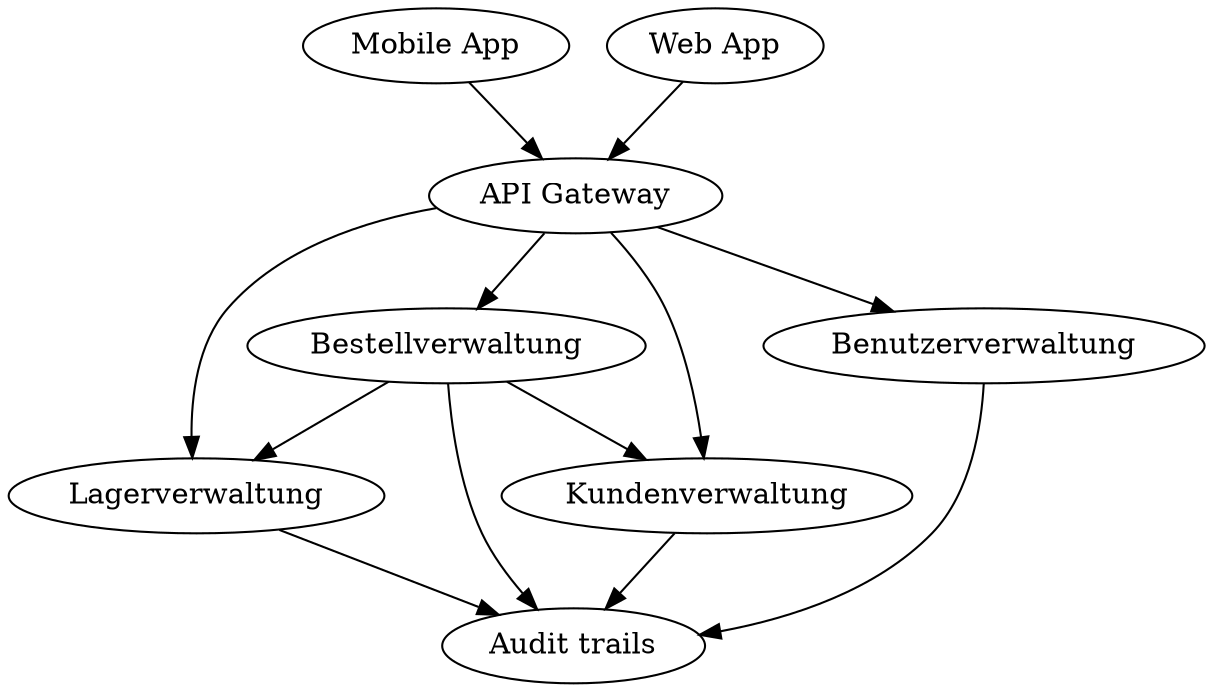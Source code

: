 digraph G {

  mobile[label="Mobile App"];
  web[label="Web App"];

  gateway[label="API Gateway"];

  order[label="Bestellverwaltung"];
  article[label="Lagerverwaltung"];
  customer[label="Kundenverwaltung"];
  user[label="Benutzerverwaltung"];
  log[label="Audit trails"];

  mobile -> gateway;
  web -> gateway;

  gateway -> order;
  gateway -> article;
  gateway -> user;
  gateway -> customer;

  order -> customer
  order -> article
  order -> log

  customer -> log
  article -> log
  user -> log
}
